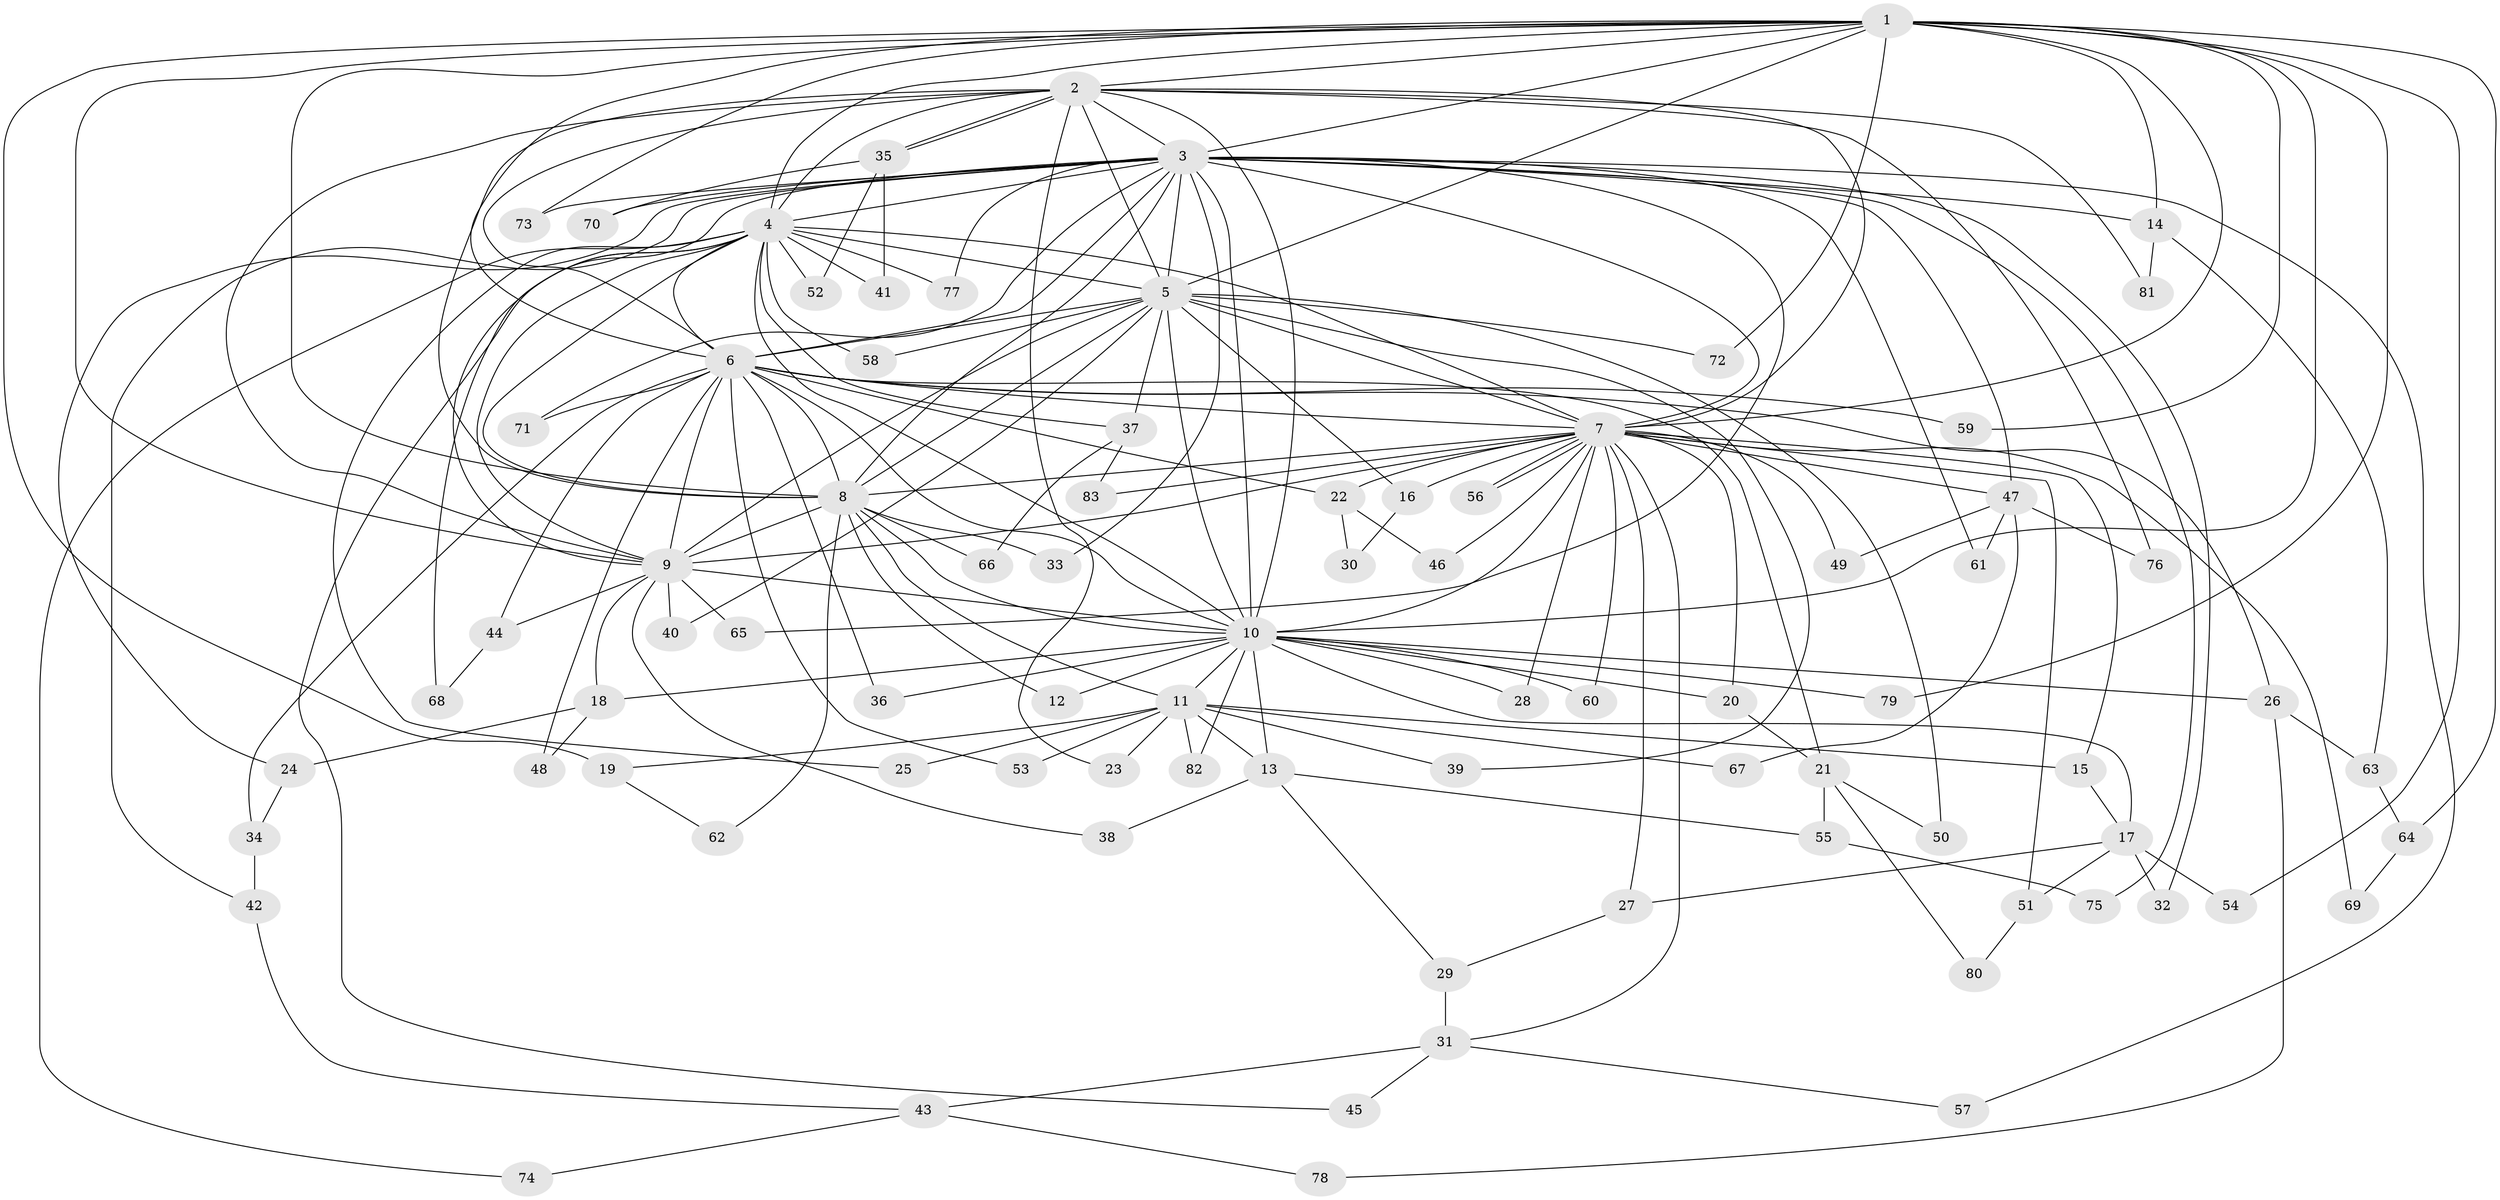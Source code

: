// Generated by graph-tools (version 1.1) at 2025/01/03/09/25 03:01:25]
// undirected, 83 vertices, 191 edges
graph export_dot {
graph [start="1"]
  node [color=gray90,style=filled];
  1;
  2;
  3;
  4;
  5;
  6;
  7;
  8;
  9;
  10;
  11;
  12;
  13;
  14;
  15;
  16;
  17;
  18;
  19;
  20;
  21;
  22;
  23;
  24;
  25;
  26;
  27;
  28;
  29;
  30;
  31;
  32;
  33;
  34;
  35;
  36;
  37;
  38;
  39;
  40;
  41;
  42;
  43;
  44;
  45;
  46;
  47;
  48;
  49;
  50;
  51;
  52;
  53;
  54;
  55;
  56;
  57;
  58;
  59;
  60;
  61;
  62;
  63;
  64;
  65;
  66;
  67;
  68;
  69;
  70;
  71;
  72;
  73;
  74;
  75;
  76;
  77;
  78;
  79;
  80;
  81;
  82;
  83;
  1 -- 2;
  1 -- 3;
  1 -- 4;
  1 -- 5;
  1 -- 6;
  1 -- 7;
  1 -- 8;
  1 -- 9;
  1 -- 10;
  1 -- 14;
  1 -- 19;
  1 -- 54;
  1 -- 59;
  1 -- 64;
  1 -- 72;
  1 -- 73;
  1 -- 79;
  2 -- 3;
  2 -- 4;
  2 -- 5;
  2 -- 6;
  2 -- 7;
  2 -- 8;
  2 -- 9;
  2 -- 10;
  2 -- 23;
  2 -- 35;
  2 -- 35;
  2 -- 76;
  2 -- 81;
  3 -- 4;
  3 -- 5;
  3 -- 6;
  3 -- 7;
  3 -- 8;
  3 -- 9;
  3 -- 10;
  3 -- 14;
  3 -- 24;
  3 -- 32;
  3 -- 33;
  3 -- 42;
  3 -- 47;
  3 -- 57;
  3 -- 61;
  3 -- 65;
  3 -- 70;
  3 -- 71;
  3 -- 73;
  3 -- 75;
  3 -- 77;
  4 -- 5;
  4 -- 6;
  4 -- 7;
  4 -- 8;
  4 -- 9;
  4 -- 10;
  4 -- 25;
  4 -- 37;
  4 -- 41;
  4 -- 45;
  4 -- 52;
  4 -- 58;
  4 -- 68;
  4 -- 74;
  4 -- 77;
  5 -- 6;
  5 -- 7;
  5 -- 8;
  5 -- 9;
  5 -- 10;
  5 -- 16;
  5 -- 37;
  5 -- 39;
  5 -- 40;
  5 -- 50;
  5 -- 58;
  5 -- 72;
  6 -- 7;
  6 -- 8;
  6 -- 9;
  6 -- 10;
  6 -- 21;
  6 -- 22;
  6 -- 26;
  6 -- 34;
  6 -- 36;
  6 -- 44;
  6 -- 48;
  6 -- 53;
  6 -- 59;
  6 -- 71;
  7 -- 8;
  7 -- 9;
  7 -- 10;
  7 -- 15;
  7 -- 16;
  7 -- 20;
  7 -- 22;
  7 -- 27;
  7 -- 28;
  7 -- 31;
  7 -- 46;
  7 -- 47;
  7 -- 49;
  7 -- 51;
  7 -- 56;
  7 -- 56;
  7 -- 60;
  7 -- 69;
  7 -- 83;
  8 -- 9;
  8 -- 10;
  8 -- 11;
  8 -- 12;
  8 -- 33;
  8 -- 62;
  8 -- 66;
  9 -- 10;
  9 -- 18;
  9 -- 38;
  9 -- 40;
  9 -- 44;
  9 -- 65;
  10 -- 11;
  10 -- 12;
  10 -- 13;
  10 -- 17;
  10 -- 18;
  10 -- 20;
  10 -- 26;
  10 -- 28;
  10 -- 36;
  10 -- 60;
  10 -- 79;
  10 -- 82;
  11 -- 13;
  11 -- 15;
  11 -- 19;
  11 -- 23;
  11 -- 25;
  11 -- 39;
  11 -- 53;
  11 -- 67;
  11 -- 82;
  13 -- 29;
  13 -- 38;
  13 -- 55;
  14 -- 63;
  14 -- 81;
  15 -- 17;
  16 -- 30;
  17 -- 27;
  17 -- 32;
  17 -- 51;
  17 -- 54;
  18 -- 24;
  18 -- 48;
  19 -- 62;
  20 -- 21;
  21 -- 50;
  21 -- 55;
  21 -- 80;
  22 -- 30;
  22 -- 46;
  24 -- 34;
  26 -- 63;
  26 -- 78;
  27 -- 29;
  29 -- 31;
  31 -- 43;
  31 -- 45;
  31 -- 57;
  34 -- 42;
  35 -- 41;
  35 -- 52;
  35 -- 70;
  37 -- 66;
  37 -- 83;
  42 -- 43;
  43 -- 74;
  43 -- 78;
  44 -- 68;
  47 -- 49;
  47 -- 61;
  47 -- 67;
  47 -- 76;
  51 -- 80;
  55 -- 75;
  63 -- 64;
  64 -- 69;
}

